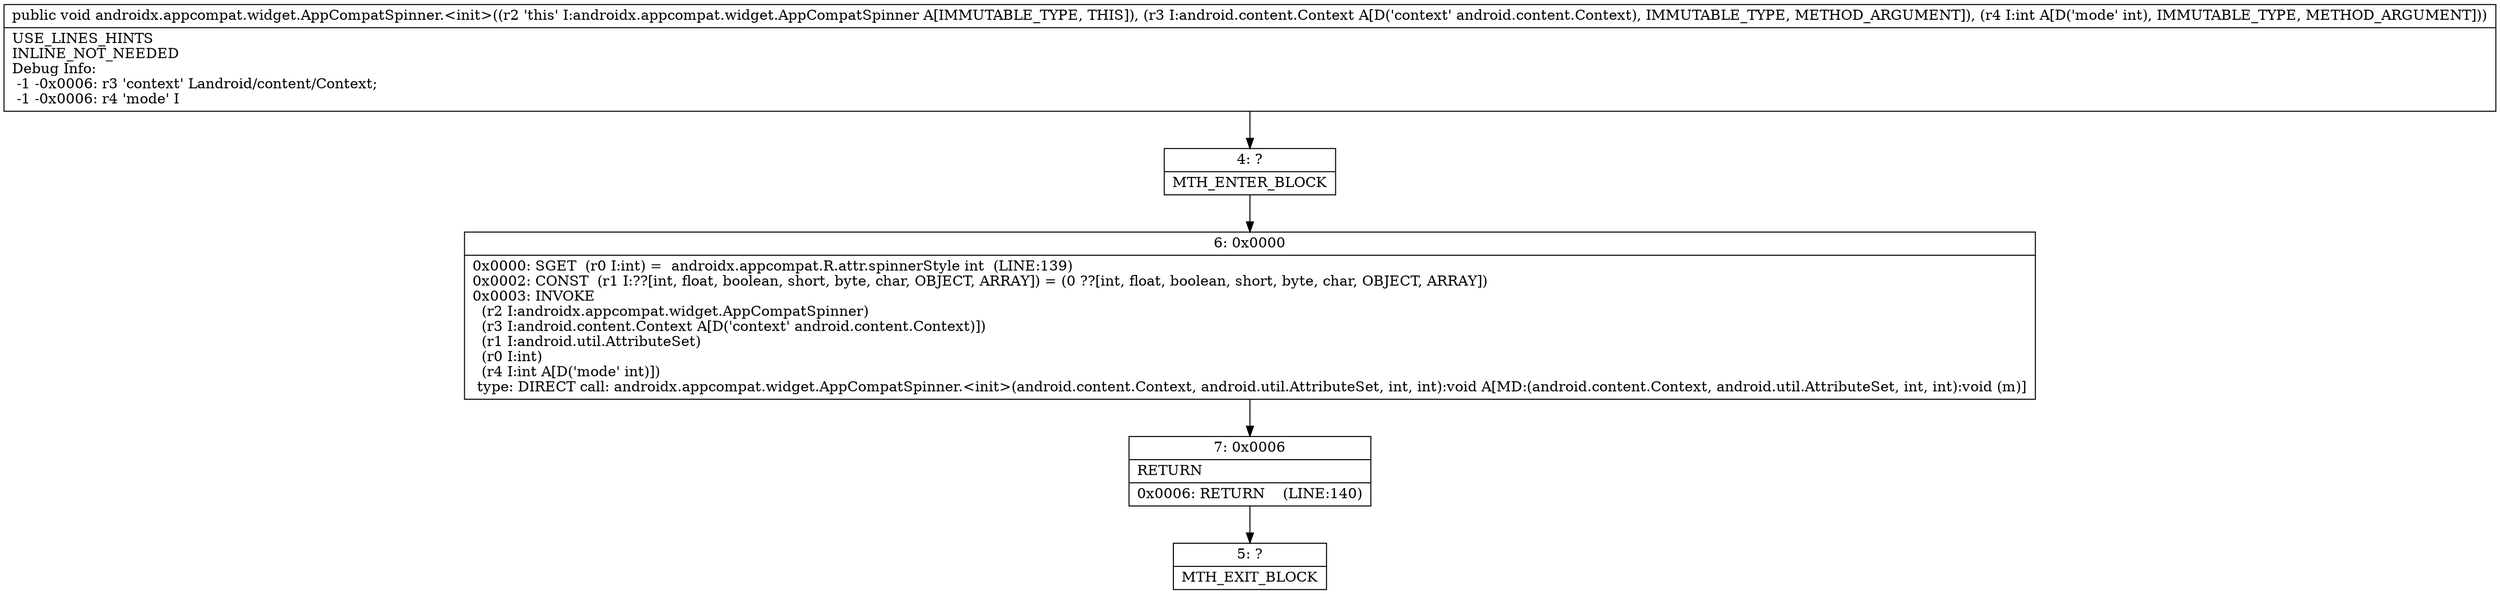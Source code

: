 digraph "CFG forandroidx.appcompat.widget.AppCompatSpinner.\<init\>(Landroid\/content\/Context;I)V" {
Node_4 [shape=record,label="{4\:\ ?|MTH_ENTER_BLOCK\l}"];
Node_6 [shape=record,label="{6\:\ 0x0000|0x0000: SGET  (r0 I:int) =  androidx.appcompat.R.attr.spinnerStyle int  (LINE:139)\l0x0002: CONST  (r1 I:??[int, float, boolean, short, byte, char, OBJECT, ARRAY]) = (0 ??[int, float, boolean, short, byte, char, OBJECT, ARRAY]) \l0x0003: INVOKE  \l  (r2 I:androidx.appcompat.widget.AppCompatSpinner)\l  (r3 I:android.content.Context A[D('context' android.content.Context)])\l  (r1 I:android.util.AttributeSet)\l  (r0 I:int)\l  (r4 I:int A[D('mode' int)])\l type: DIRECT call: androidx.appcompat.widget.AppCompatSpinner.\<init\>(android.content.Context, android.util.AttributeSet, int, int):void A[MD:(android.content.Context, android.util.AttributeSet, int, int):void (m)]\l}"];
Node_7 [shape=record,label="{7\:\ 0x0006|RETURN\l|0x0006: RETURN    (LINE:140)\l}"];
Node_5 [shape=record,label="{5\:\ ?|MTH_EXIT_BLOCK\l}"];
MethodNode[shape=record,label="{public void androidx.appcompat.widget.AppCompatSpinner.\<init\>((r2 'this' I:androidx.appcompat.widget.AppCompatSpinner A[IMMUTABLE_TYPE, THIS]), (r3 I:android.content.Context A[D('context' android.content.Context), IMMUTABLE_TYPE, METHOD_ARGUMENT]), (r4 I:int A[D('mode' int), IMMUTABLE_TYPE, METHOD_ARGUMENT]))  | USE_LINES_HINTS\lINLINE_NOT_NEEDED\lDebug Info:\l  \-1 \-0x0006: r3 'context' Landroid\/content\/Context;\l  \-1 \-0x0006: r4 'mode' I\l}"];
MethodNode -> Node_4;Node_4 -> Node_6;
Node_6 -> Node_7;
Node_7 -> Node_5;
}

